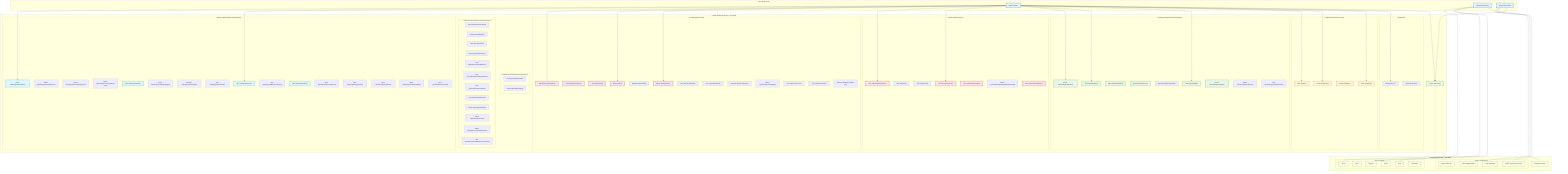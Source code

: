 graph TB
    %% API Endpoints and Service Interfaces
    
    subgraph Clients ["Client Applications"]
        WebClient["Web UI Client"]
        TelegramClient["Telegram Bot Client"]
        APIClient["External API Client"]
    end

    subgraph FastAPI ["FastAPI Backend (src/api) - Port 8000"]
        MainAPI["Main FastAPI App"]
        
        subgraph Auth ["Authentication Routes (/auth)"]
            LoginEP["POST /auth/login"]
            RefreshEP["POST /auth/refresh"]
            LogoutEP["POST /auth/logout"]
            MeEP["GET /auth/me"]
        end

        subgraph Strategy ["Strategy Management (/api/strategies)"]
            ListStrategiesEP["GET /api/strategies"]
            CreateStrategyEP["POST /api/strategies"]
            GetStrategyEP["GET /api/strategies/{id}"]
            UpdateStrategyEP["PUT /api/strategies/{id}"]
            DeleteStrategyEP["DELETE /api/strategies/{id}"]
            StartStrategyEP["POST /api/strategies/{id}/start"]
            StopStrategyEP["POST /api/strategies/{id}/stop"]
            RestartStrategyEP["POST /api/strategies/{id}/restart"]
            UpdateParamsEP["PUT /api/strategies/{id}/parameters"]
        end

        subgraph System ["System Monitoring (/api)"]
            SystemStatusEP["GET /api/system/status"]
            HealthEP["GET /api/health"]
            TestAuthEP["GET /api/test-auth"]
            MetricsEP["GET /api/monitoring/metrics"]
            AlertsEP["GET /api/monitoring/alerts"]
            AckAlertEP["POST /api/monitoring/alerts/{id}/acknowledge"]
            HistoryEP["GET /api/monitoring/history"]
        end

        subgraph Config ["Configuration Management (/api/config)"]
            TemplatesEP["GET /api/config/templates"]
            ValidateEP["POST /api/config/validate"]
        end

        subgraph Jobs ["Job Management (/api)"]
            RunReportEP["POST /api/reports/run"]
            RunScreenerEP["POST /api/screeners/run"]
            GetRunEP["GET /api/runs/{id}"]
            ListRunsEP["GET /api/runs"]
            CancelRunEP["DELETE /api/runs/{id}"]
            SchedulesEP["GET/POST /api/schedules"]
            GetScheduleEP["GET /api/schedules/{id}"]
            UpdateScheduleEP["PUT /api/schedules/{id}"]
            DeleteScheduleEP["DELETE /api/schedules/{id}"]
            TriggerScheduleEP["POST /api/schedules/{id}/trigger"]
            ScreenerSetsEP["GET /api/screener-sets"]
            RunStatsEP["GET /api/runs/statistics"]
            CleanupEP["POST /api/admin/cleanup-runs"]
        end

        subgraph TelegramMgmt ["Telegram Management (/api/telegram)"]
            TelegramUsersEP["GET /api/telegram/users"]
            VerifyUserEP["POST /api/telegram/users/{id}/verify"]
            ApproveUserEP["POST /api/telegram/users/{id}/approve"]
            ResetEmailEP["POST /api/telegram/users/{id}/reset-email"]
            TelegramAlertsEP["GET /api/telegram/alerts"]
            ToggleAlertEP["POST /api/telegram/alerts/{id}/toggle"]
            DeleteAlertEP["DELETE /api/telegram/alerts/{id}"]
            TelegramSchedulesEP["GET /api/telegram/schedules"]
            BroadcastEP["POST /api/telegram/broadcast"]
            BroadcastHistoryEP["GET /api/telegram/broadcast/history"]
            AuditEP["GET /api/telegram/audit"]
            UserAuditEP["GET /api/telegram/users/{id}/audit"]
            UserStatsEP["GET /api/telegram/stats/users"]
            AlertStatsEP["GET /api/telegram/stats/alerts"]
            ScheduleStatsEP["GET /api/telegram/stats/schedules"]
            AuditStatsEP["GET /api/telegram/stats/audit"]
        end

        subgraph Notifications ["Notification Management (/api/notifications)"]
            NotifyHealthEP["GET /api/notifications/health"]
            CreateNotificationEP["POST /api/notifications"]
            ListNotificationsEP["GET /api/notifications"]
            GetNotificationEP["GET /api/notifications/{id}"]
            GetDeliveryEP["GET /api/notifications/{id}/delivery"]
            ChannelsHealthEP["GET /api/notifications/channels/health"]
            ListChannelsEP["GET /api/notifications/channels"]
            NotifyStatsEP["GET /api/notifications/stats"]
            SendAlertEP["POST /api/notifications/alert"]
            SendTradeEP["POST /api/notifications/trade"]
            CleanupNotificationsEP["POST /api/notifications/admin/cleanup"]
            ProcessorStatsEP["GET /api/notifications/admin/processor/stats"]
        end

        subgraph WS ["WebSocket"]
            WSEndpoint["WebSocket /ws"]
            WSAuth["WS Authentication"]
        end
    end

    subgraph TelegramBot ["Telegram Bot Service - Port 8001"]
        TelegramBotAPI["Telegram Bot API"]
        
        subgraph BotCommands ["Bot Commands"]
            StartCmd["/start"]
            HelpCmd["/help"]
            RegisterCmd["/register"]
            ReportCmd["/report"]
            AlertsCmd["/alerts"]
            SchedulesCmd["/schedules"]
        end

        subgraph BotAPI ["HTTP API Endpoints"]
            BotSendEP["POST /api/send_message"]
            BotBroadcastEP["POST /api/broadcast"]
            BotStatusEP["GET /api/status"]
            NotifyEP["POST /api/notify"]
        end
    end

    %% Client Connections
    WebClient --> MainAPI
    WebClient --> WSEndpoint
    TelegramClient --> TelegramBotAPI
    APIClient --> MainAPI

    %% Authentication Flow
    WebClient --> LoginEP
    WebClient --> RefreshEP
    WebClient --> MeEP

    %% Strategy Management Flow
    WebClient --> ListStrategiesEP
    WebClient --> CreateStrategyEP
    WebClient --> StartStrategyEP

    %% System Monitoring Flow
    WebClient --> SystemStatusEP
    WebClient --> MetricsEP

    %% Job Management Flow
    WebClient --> RunReportEP
    WebClient --> ListRunsEP
    WebClient --> SchedulesEP

    %% Telegram Management Flow
    WebClient --> TelegramUsersEP
    WebClient --> BroadcastEP

    %% Telegram Bot Commands
    TelegramClient --> StartCmd
    TelegramClient --> ReportCmd
    TelegramClient --> AlertsCmd

    %% Bot HTTP API
    APIClient --> BotSendEP
    APIClient --> BotStatusEP

    %% Background Service Communication
    MainAPI -.-> NotifyEP

    %% Styling
    classDef clientStyle fill:#e3f2fd,stroke:#1976d2,stroke-width:2px
    classDef apiStyle fill:#f1f8e9,stroke:#388e3c,stroke-width:2px
    classDef authStyle fill:#fff3e0,stroke:#f57c00,stroke-width:2px
    classDef strategyStyle fill:#e8f5e8,stroke:#4caf50,stroke-width:2px
    classDef systemStyle fill:#fce4ec,stroke:#e91e63,stroke-width:2px
    classDef jobStyle fill:#f3e5f5,stroke:#9c27b0,stroke-width:2px
    classDef telegramStyle fill:#e1f5fe,stroke:#03a9f4,stroke-width:2px
    classDef botStyle fill:#f9fbe7,stroke:#8bc34a,stroke-width:2px

    class WebClient,TelegramClient,APIClient clientStyle
    class MainAPI apiStyle
    class LoginEP,RefreshEP,LogoutEP,MeEP authStyle
    class ListStrategiesEP,CreateStrategyEP,GetStrategyEP,UpdateStrategyEP,StartStrategyEP,StopStrategyEP strategyStyle
    class SystemStatusEP,MetricsEP,AlertsEP,HistoryEP systemStyle
    class RunReportEP,RunScreenerEP,GetRunEP,ListRunsEP,SchedulesEP jobStyle
    class TelegramUsersEP,TelegramAlertsEP,BroadcastEP,AuditEP telegramStyle
    class TelegramBotAPI,StartCmd,HelpCmd,RegisterCmd,ReportCmd,AlertsCmd,SchedulesCmd,BotSendEP,BotBroadcastEP,BotStatusEP,NotifyEP botStyle
